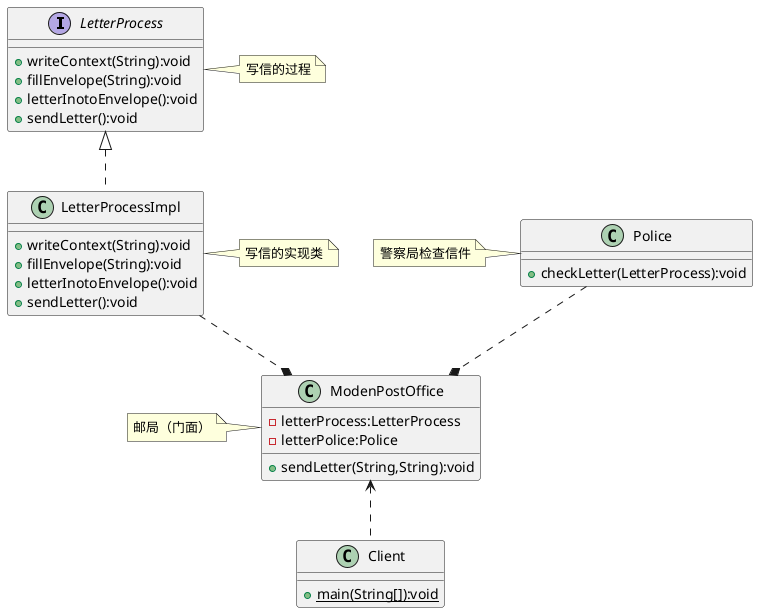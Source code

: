 @startuml
interface LetterProcess{
+writeContext(String):void
+fillEnvelope(String):void
+letterInotoEnvelope():void
+sendLetter():void
}

class LetterProcessImpl{
+writeContext(String):void
+fillEnvelope(String):void
+letterInotoEnvelope():void
+sendLetter():void
}

class Police{
+checkLetter(LetterProcess):void
}

class ModenPostOffice{
-letterProcess:LetterProcess
-letterPolice:Police
+sendLetter(String,String):void
}

class Client{
+{static}main(String[]):void
}

LetterProcess <|.. LetterProcessImpl
LetterProcessImpl ..* ModenPostOffice
ModenPostOffice <.. Client
Police ..* ModenPostOffice

note right of LetterProcess
写信的过程
end note

note right of LetterProcessImpl
写信的实现类
end note

note left of Police
警察局检查信件
end note

note left of ModenPostOffice
邮局（门面）
end note

@enduml